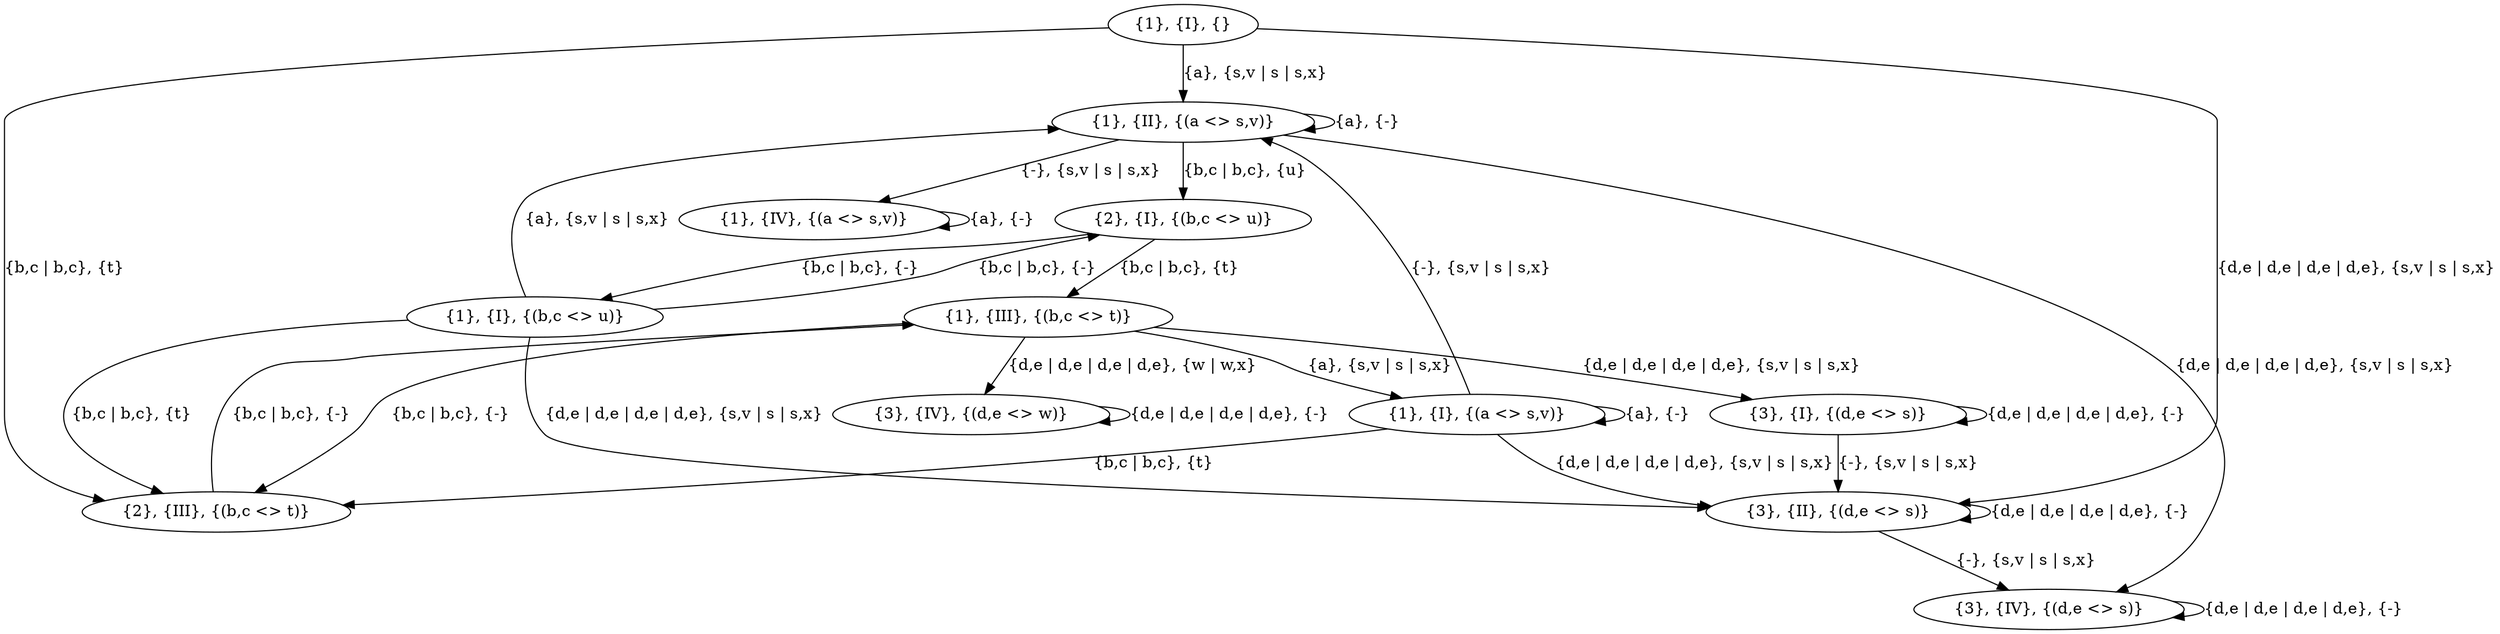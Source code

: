 digraph {
  "{1}, {I}, {}" ->  "{1}, {II}, {(a <> s,v)}" [label="{a}, {s,v | s | s,x}", gp1="a", gp2="s,v | s | s,x"]
  "{1}, {I}, {}" ->  "{2}, {III}, {(b,c <> t)}" [label="{b,c | b,c}, {t}", gp1="b,c | b,c", gp2="t"]
  "{1}, {I}, {}" ->  "{3}, {II}, {(d,e <> s)}" [label="{d,e | d,e | d,e | d,e}, {s,v | s | s,x}", gp1="d,e | d,e | d,e | d,e", gp2="s,v | s | s,x"]
  "{1}, {II}, {(a <> s,v)}" ->  "{2}, {I}, {(b,c <> u)}" [label="{b,c | b,c}, {u}", gp1="b,c | b,c", gp2="u"]
  "{1}, {II}, {(a <> s,v)}" ->  "{3}, {IV}, {(d,e <> s)}" [label="{d,e | d,e | d,e | d,e}, {s,v | s | s,x}", gp1="d,e | d,e | d,e | d,e", gp2="s,v | s | s,x"]
  "{1}, {II}, {(a <> s,v)}" ->  "{1}, {II}, {(a <> s,v)}" [label="{a}, {-}", gp1="a", gp2="-"]
  "{1}, {II}, {(a <> s,v)}" ->  "{1}, {IV}, {(a <> s,v)}" [label="{-}, {s,v | s | s,x}", gp1="-", gp2="s,v | s | s,x"]
  "{2}, {III}, {(b,c <> t)}" ->  "{1}, {III}, {(b,c <> t)}" [label="{b,c | b,c}, {-}", gp1="b,c | b,c", gp2="-"]
  "{3}, {II}, {(d,e <> s)}" ->  "{3}, {II}, {(d,e <> s)}" [label="{d,e | d,e | d,e | d,e}, {-}", gp1="d,e | d,e | d,e | d,e", gp2="-"]
  "{3}, {II}, {(d,e <> s)}" ->  "{3}, {IV}, {(d,e <> s)}" [label="{-}, {s,v | s | s,x}", gp1="-", gp2="s,v | s | s,x"]
  "{2}, {I}, {(b,c <> u)}" ->  "{1}, {III}, {(b,c <> t)}" [label="{b,c | b,c}, {t}", gp1="b,c | b,c", gp2="t"]
  "{2}, {I}, {(b,c <> u)}" ->  "{1}, {I}, {(b,c <> u)}" [label="{b,c | b,c}, {-}", gp1="b,c | b,c", gp2="-"]
  "{3}, {IV}, {(d,e <> s)}" ->  "{3}, {IV}, {(d,e <> s)}" [label="{d,e | d,e | d,e | d,e}, {-}", gp1="d,e | d,e | d,e | d,e", gp2="-"]
  "{1}, {IV}, {(a <> s,v)}" ->  "{1}, {IV}, {(a <> s,v)}" [label="{a}, {-}", gp1="a", gp2="-"]
  "{1}, {III}, {(b,c <> t)}" ->  "{1}, {I}, {(a <> s,v)}" [label="{a}, {s,v | s | s,x}", gp1="a", gp2="s,v | s | s,x"]
  "{1}, {III}, {(b,c <> t)}" ->  "{3}, {I}, {(d,e <> s)}" [label="{d,e | d,e | d,e | d,e}, {s,v | s | s,x}", gp1="d,e | d,e | d,e | d,e", gp2="s,v | s | s,x"]
  "{1}, {III}, {(b,c <> t)}" ->  "{3}, {IV}, {(d,e <> w)}" [label="{d,e | d,e | d,e | d,e}, {w | w,x}", gp1="d,e | d,e | d,e | d,e", gp2="w | w,x"]
  "{1}, {III}, {(b,c <> t)}" ->  "{2}, {III}, {(b,c <> t)}" [label="{b,c | b,c}, {-}", gp1="b,c | b,c", gp2="-"]
  "{1}, {I}, {(b,c <> u)}" ->  "{1}, {II}, {(a <> s,v)}" [label="{a}, {s,v | s | s,x}", gp1="a", gp2="s,v | s | s,x"]
  "{1}, {I}, {(b,c <> u)}" ->  "{2}, {III}, {(b,c <> t)}" [label="{b,c | b,c}, {t}", gp1="b,c | b,c", gp2="t"]
  "{1}, {I}, {(b,c <> u)}" ->  "{3}, {II}, {(d,e <> s)}" [label="{d,e | d,e | d,e | d,e}, {s,v | s | s,x}", gp1="d,e | d,e | d,e | d,e", gp2="s,v | s | s,x"]
  "{1}, {I}, {(b,c <> u)}" ->  "{2}, {I}, {(b,c <> u)}" [label="{b,c | b,c}, {-}", gp1="b,c | b,c", gp2="-"]
  "{1}, {I}, {(a <> s,v)}" ->  "{2}, {III}, {(b,c <> t)}" [label="{b,c | b,c}, {t}", gp1="b,c | b,c", gp2="t"]
  "{1}, {I}, {(a <> s,v)}" ->  "{3}, {II}, {(d,e <> s)}" [label="{d,e | d,e | d,e | d,e}, {s,v | s | s,x}", gp1="d,e | d,e | d,e | d,e", gp2="s,v | s | s,x"]
  "{1}, {I}, {(a <> s,v)}" ->  "{1}, {I}, {(a <> s,v)}" [label="{a}, {-}", gp1="a", gp2="-"]
  "{1}, {I}, {(a <> s,v)}" ->  "{1}, {II}, {(a <> s,v)}" [label="{-}, {s,v | s | s,x}", gp1="-", gp2="s,v | s | s,x"]
  "{3}, {I}, {(d,e <> s)}" ->  "{3}, {I}, {(d,e <> s)}" [label="{d,e | d,e | d,e | d,e}, {-}", gp1="d,e | d,e | d,e | d,e", gp2="-"]
  "{3}, {I}, {(d,e <> s)}" ->  "{3}, {II}, {(d,e <> s)}" [label="{-}, {s,v | s | s,x}", gp1="-", gp2="s,v | s | s,x"]
  "{3}, {IV}, {(d,e <> w)}" ->  "{3}, {IV}, {(d,e <> w)}" [label="{d,e | d,e | d,e | d,e}, {-}", gp1="d,e | d,e | d,e | d,e", gp2="-"]
}
